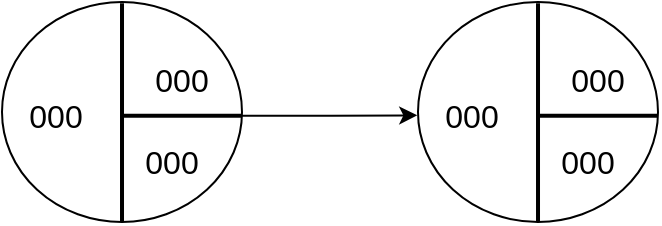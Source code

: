 <mxfile version="24.2.7" type="github">
  <diagram name="Page-1" id="ff44883e-f642-bcb2-894b-16b3d25a3f0b">
    <mxGraphModel dx="1290" dy="530" grid="1" gridSize="10" guides="1" tooltips="1" connect="1" arrows="1" fold="1" page="1" pageScale="1.5" pageWidth="1169" pageHeight="826" background="none" math="0" shadow="0">
      <root>
        <mxCell id="0" style=";html=1;" />
        <mxCell id="1" style=";html=1;" parent="0" />
        <mxCell id="J5YyEjpSM3lU3VBUV3UF-6" value="" style="group" parent="1" vertex="1" connectable="0">
          <mxGeometry x="110" y="160" width="120" height="110" as="geometry" />
        </mxCell>
        <mxCell id="J5YyEjpSM3lU3VBUV3UF-12" value="" style="group" parent="J5YyEjpSM3lU3VBUV3UF-6" vertex="1" connectable="0">
          <mxGeometry width="120" height="110" as="geometry" />
        </mxCell>
        <mxCell id="J5YyEjpSM3lU3VBUV3UF-2" value="" style="ellipse;whiteSpace=wrap;html=1;" parent="J5YyEjpSM3lU3VBUV3UF-12" vertex="1">
          <mxGeometry width="120" height="110" as="geometry" />
        </mxCell>
        <mxCell id="J5YyEjpSM3lU3VBUV3UF-3" value="" style="line;strokeWidth=2;html=1;rotation=-90;" parent="J5YyEjpSM3lU3VBUV3UF-12" vertex="1">
          <mxGeometry x="5.47" y="48.25" width="109.07" height="13.75" as="geometry" />
        </mxCell>
        <mxCell id="J5YyEjpSM3lU3VBUV3UF-4" value="" style="line;strokeWidth=2;html=1;" parent="J5YyEjpSM3lU3VBUV3UF-12" vertex="1">
          <mxGeometry x="60" y="50" width="60" height="13.75" as="geometry" />
        </mxCell>
        <mxCell id="J5YyEjpSM3lU3VBUV3UF-7" value="000" style="text;strokeColor=none;fillColor=none;html=1;align=center;verticalAlign=middle;whiteSpace=wrap;rounded=0;fontSize=16;" parent="J5YyEjpSM3lU3VBUV3UF-12" vertex="1">
          <mxGeometry x="65" y="13.59" width="50" height="50" as="geometry" />
        </mxCell>
        <mxCell id="J5YyEjpSM3lU3VBUV3UF-9" value="000" style="text;strokeColor=none;fillColor=none;html=1;align=center;verticalAlign=middle;whiteSpace=wrap;rounded=0;fontSize=16;" parent="J5YyEjpSM3lU3VBUV3UF-12" vertex="1">
          <mxGeometry x="60" y="55" width="50" height="50" as="geometry" />
        </mxCell>
        <mxCell id="J5YyEjpSM3lU3VBUV3UF-10" value="000" style="text;strokeColor=none;fillColor=none;html=1;align=center;verticalAlign=middle;whiteSpace=wrap;rounded=0;fontSize=16;" parent="J5YyEjpSM3lU3VBUV3UF-12" vertex="1">
          <mxGeometry x="1.88" y="31.72" width="50" height="50" as="geometry" />
        </mxCell>
        <mxCell id="vZlfEXrCbTeppOrJPky9-1" value="" style="group" vertex="1" connectable="0" parent="1">
          <mxGeometry x="318" y="160" width="120" height="110" as="geometry" />
        </mxCell>
        <mxCell id="vZlfEXrCbTeppOrJPky9-2" value="" style="group" vertex="1" connectable="0" parent="vZlfEXrCbTeppOrJPky9-1">
          <mxGeometry width="120" height="110" as="geometry" />
        </mxCell>
        <mxCell id="vZlfEXrCbTeppOrJPky9-3" value="" style="ellipse;whiteSpace=wrap;html=1;" vertex="1" parent="vZlfEXrCbTeppOrJPky9-2">
          <mxGeometry width="120" height="110" as="geometry" />
        </mxCell>
        <mxCell id="vZlfEXrCbTeppOrJPky9-4" value="" style="line;strokeWidth=2;html=1;rotation=-90;" vertex="1" parent="vZlfEXrCbTeppOrJPky9-2">
          <mxGeometry x="5.47" y="48.25" width="109.07" height="13.75" as="geometry" />
        </mxCell>
        <mxCell id="vZlfEXrCbTeppOrJPky9-5" value="" style="line;strokeWidth=2;html=1;" vertex="1" parent="vZlfEXrCbTeppOrJPky9-2">
          <mxGeometry x="60" y="50" width="60" height="13.75" as="geometry" />
        </mxCell>
        <mxCell id="vZlfEXrCbTeppOrJPky9-6" value="000" style="text;strokeColor=none;fillColor=none;html=1;align=center;verticalAlign=middle;whiteSpace=wrap;rounded=0;fontSize=16;" vertex="1" parent="vZlfEXrCbTeppOrJPky9-2">
          <mxGeometry x="65" y="13.59" width="50" height="50" as="geometry" />
        </mxCell>
        <mxCell id="vZlfEXrCbTeppOrJPky9-7" value="000" style="text;strokeColor=none;fillColor=none;html=1;align=center;verticalAlign=middle;whiteSpace=wrap;rounded=0;fontSize=16;" vertex="1" parent="vZlfEXrCbTeppOrJPky9-2">
          <mxGeometry x="60" y="55" width="50" height="50" as="geometry" />
        </mxCell>
        <mxCell id="vZlfEXrCbTeppOrJPky9-8" value="000" style="text;strokeColor=none;fillColor=none;html=1;align=center;verticalAlign=middle;whiteSpace=wrap;rounded=0;fontSize=16;" vertex="1" parent="vZlfEXrCbTeppOrJPky9-2">
          <mxGeometry x="1.88" y="31.72" width="50" height="50" as="geometry" />
        </mxCell>
        <mxCell id="vZlfEXrCbTeppOrJPky9-9" value="" style="edgeStyle=orthogonalEdgeStyle;rounded=0;orthogonalLoop=1;jettySize=auto;html=1;exitX=1;exitY=0.5;exitDx=0;exitDy=0;exitPerimeter=0;entryX=-0.045;entryY=0.499;entryDx=0;entryDy=0;entryPerimeter=0;" edge="1" parent="1" source="J5YyEjpSM3lU3VBUV3UF-4" target="vZlfEXrCbTeppOrJPky9-8">
          <mxGeometry relative="1" as="geometry" />
        </mxCell>
      </root>
    </mxGraphModel>
  </diagram>
</mxfile>
